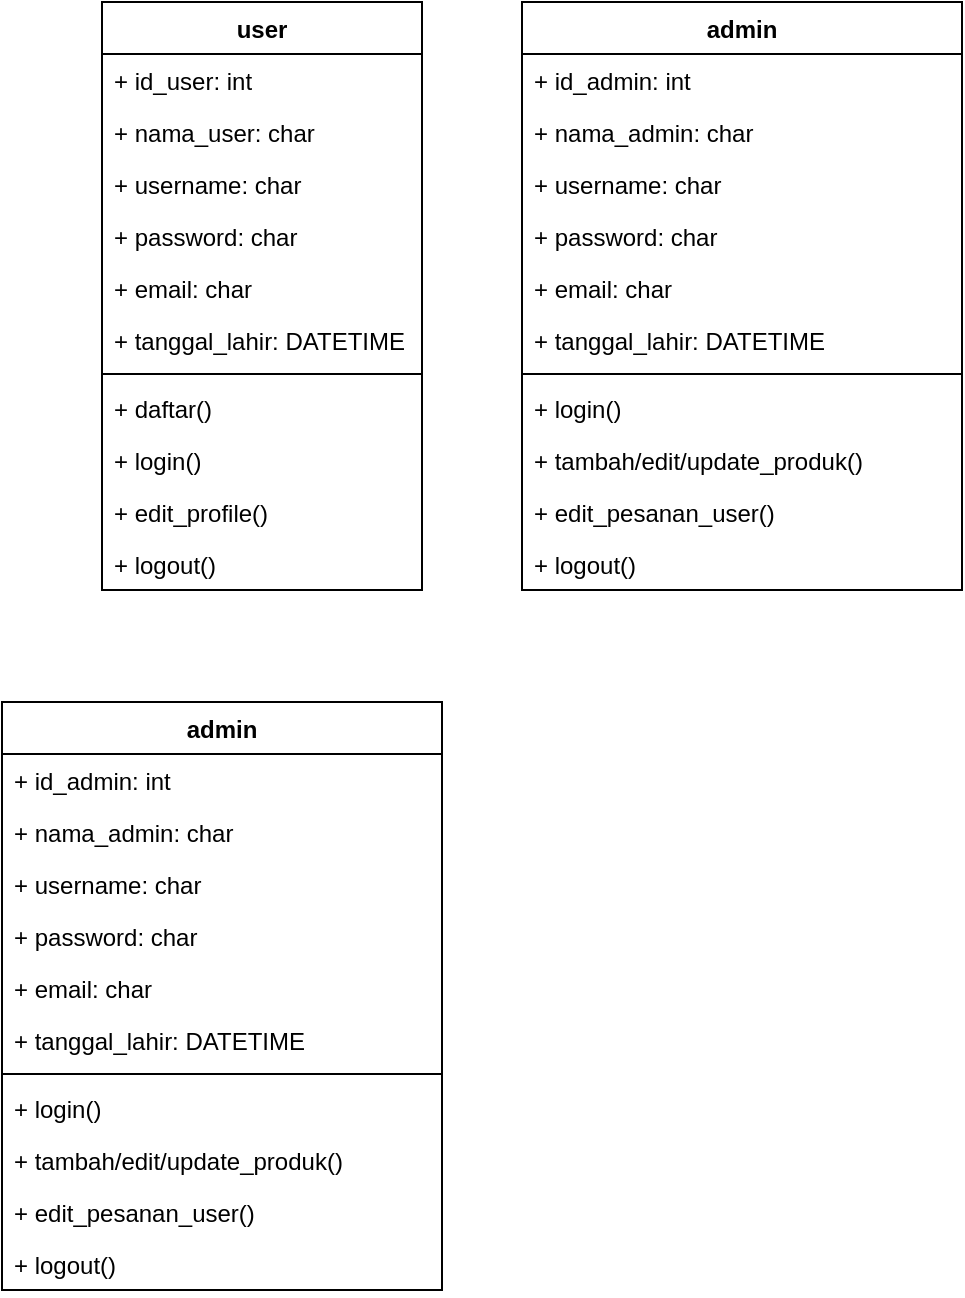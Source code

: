 <mxfile version="20.0.1" type="github">
  <diagram id="6cZJFQySEWqrWAV6sayz" name="Page-1">
    <mxGraphModel dx="723" dy="410" grid="1" gridSize="10" guides="1" tooltips="1" connect="1" arrows="1" fold="1" page="1" pageScale="1" pageWidth="850" pageHeight="1100" math="0" shadow="0">
      <root>
        <mxCell id="0" />
        <mxCell id="1" parent="0" />
        <mxCell id="yEh2iSxeI4Uh-Sf1ueAj-1" value="user" style="swimlane;fontStyle=1;align=center;verticalAlign=top;childLayout=stackLayout;horizontal=1;startSize=26;horizontalStack=0;resizeParent=1;resizeParentMax=0;resizeLast=0;collapsible=1;marginBottom=0;" vertex="1" parent="1">
          <mxGeometry x="240" y="280" width="160" height="294" as="geometry" />
        </mxCell>
        <mxCell id="yEh2iSxeI4Uh-Sf1ueAj-2" value="+ id_user: int" style="text;strokeColor=none;fillColor=none;align=left;verticalAlign=top;spacingLeft=4;spacingRight=4;overflow=hidden;rotatable=0;points=[[0,0.5],[1,0.5]];portConstraint=eastwest;" vertex="1" parent="yEh2iSxeI4Uh-Sf1ueAj-1">
          <mxGeometry y="26" width="160" height="26" as="geometry" />
        </mxCell>
        <mxCell id="yEh2iSxeI4Uh-Sf1ueAj-9" value="+ nama_user: char" style="text;strokeColor=none;fillColor=none;align=left;verticalAlign=top;spacingLeft=4;spacingRight=4;overflow=hidden;rotatable=0;points=[[0,0.5],[1,0.5]];portConstraint=eastwest;" vertex="1" parent="yEh2iSxeI4Uh-Sf1ueAj-1">
          <mxGeometry y="52" width="160" height="26" as="geometry" />
        </mxCell>
        <mxCell id="yEh2iSxeI4Uh-Sf1ueAj-10" value="+ username: char" style="text;strokeColor=none;fillColor=none;align=left;verticalAlign=top;spacingLeft=4;spacingRight=4;overflow=hidden;rotatable=0;points=[[0,0.5],[1,0.5]];portConstraint=eastwest;" vertex="1" parent="yEh2iSxeI4Uh-Sf1ueAj-1">
          <mxGeometry y="78" width="160" height="26" as="geometry" />
        </mxCell>
        <mxCell id="yEh2iSxeI4Uh-Sf1ueAj-11" value="+ password: char" style="text;strokeColor=none;fillColor=none;align=left;verticalAlign=top;spacingLeft=4;spacingRight=4;overflow=hidden;rotatable=0;points=[[0,0.5],[1,0.5]];portConstraint=eastwest;" vertex="1" parent="yEh2iSxeI4Uh-Sf1ueAj-1">
          <mxGeometry y="104" width="160" height="26" as="geometry" />
        </mxCell>
        <mxCell id="yEh2iSxeI4Uh-Sf1ueAj-12" value="+ email: char" style="text;strokeColor=none;fillColor=none;align=left;verticalAlign=top;spacingLeft=4;spacingRight=4;overflow=hidden;rotatable=0;points=[[0,0.5],[1,0.5]];portConstraint=eastwest;" vertex="1" parent="yEh2iSxeI4Uh-Sf1ueAj-1">
          <mxGeometry y="130" width="160" height="26" as="geometry" />
        </mxCell>
        <mxCell id="yEh2iSxeI4Uh-Sf1ueAj-13" value="+ tanggal_lahir: DATETIME" style="text;strokeColor=none;fillColor=none;align=left;verticalAlign=top;spacingLeft=4;spacingRight=4;overflow=hidden;rotatable=0;points=[[0,0.5],[1,0.5]];portConstraint=eastwest;" vertex="1" parent="yEh2iSxeI4Uh-Sf1ueAj-1">
          <mxGeometry y="156" width="160" height="26" as="geometry" />
        </mxCell>
        <mxCell id="yEh2iSxeI4Uh-Sf1ueAj-3" value="" style="line;strokeWidth=1;fillColor=none;align=left;verticalAlign=middle;spacingTop=-1;spacingLeft=3;spacingRight=3;rotatable=0;labelPosition=right;points=[];portConstraint=eastwest;" vertex="1" parent="yEh2iSxeI4Uh-Sf1ueAj-1">
          <mxGeometry y="182" width="160" height="8" as="geometry" />
        </mxCell>
        <mxCell id="yEh2iSxeI4Uh-Sf1ueAj-15" value="+ daftar()" style="text;strokeColor=none;fillColor=none;align=left;verticalAlign=top;spacingLeft=4;spacingRight=4;overflow=hidden;rotatable=0;points=[[0,0.5],[1,0.5]];portConstraint=eastwest;" vertex="1" parent="yEh2iSxeI4Uh-Sf1ueAj-1">
          <mxGeometry y="190" width="160" height="26" as="geometry" />
        </mxCell>
        <mxCell id="yEh2iSxeI4Uh-Sf1ueAj-4" value="+ login()" style="text;strokeColor=none;fillColor=none;align=left;verticalAlign=top;spacingLeft=4;spacingRight=4;overflow=hidden;rotatable=0;points=[[0,0.5],[1,0.5]];portConstraint=eastwest;" vertex="1" parent="yEh2iSxeI4Uh-Sf1ueAj-1">
          <mxGeometry y="216" width="160" height="26" as="geometry" />
        </mxCell>
        <mxCell id="yEh2iSxeI4Uh-Sf1ueAj-14" value="+ edit_profile()" style="text;strokeColor=none;fillColor=none;align=left;verticalAlign=top;spacingLeft=4;spacingRight=4;overflow=hidden;rotatable=0;points=[[0,0.5],[1,0.5]];portConstraint=eastwest;" vertex="1" parent="yEh2iSxeI4Uh-Sf1ueAj-1">
          <mxGeometry y="242" width="160" height="26" as="geometry" />
        </mxCell>
        <mxCell id="yEh2iSxeI4Uh-Sf1ueAj-16" value="+ logout()" style="text;strokeColor=none;fillColor=none;align=left;verticalAlign=top;spacingLeft=4;spacingRight=4;overflow=hidden;rotatable=0;points=[[0,0.5],[1,0.5]];portConstraint=eastwest;" vertex="1" parent="yEh2iSxeI4Uh-Sf1ueAj-1">
          <mxGeometry y="268" width="160" height="26" as="geometry" />
        </mxCell>
        <mxCell id="yEh2iSxeI4Uh-Sf1ueAj-17" value="admin" style="swimlane;fontStyle=1;align=center;verticalAlign=top;childLayout=stackLayout;horizontal=1;startSize=26;horizontalStack=0;resizeParent=1;resizeParentMax=0;resizeLast=0;collapsible=1;marginBottom=0;" vertex="1" parent="1">
          <mxGeometry x="450" y="280" width="220" height="294" as="geometry" />
        </mxCell>
        <mxCell id="yEh2iSxeI4Uh-Sf1ueAj-18" value="+ id_admin: int" style="text;strokeColor=none;fillColor=none;align=left;verticalAlign=top;spacingLeft=4;spacingRight=4;overflow=hidden;rotatable=0;points=[[0,0.5],[1,0.5]];portConstraint=eastwest;" vertex="1" parent="yEh2iSxeI4Uh-Sf1ueAj-17">
          <mxGeometry y="26" width="220" height="26" as="geometry" />
        </mxCell>
        <mxCell id="yEh2iSxeI4Uh-Sf1ueAj-19" value="+ nama_admin: char" style="text;strokeColor=none;fillColor=none;align=left;verticalAlign=top;spacingLeft=4;spacingRight=4;overflow=hidden;rotatable=0;points=[[0,0.5],[1,0.5]];portConstraint=eastwest;" vertex="1" parent="yEh2iSxeI4Uh-Sf1ueAj-17">
          <mxGeometry y="52" width="220" height="26" as="geometry" />
        </mxCell>
        <mxCell id="yEh2iSxeI4Uh-Sf1ueAj-20" value="+ username: char" style="text;strokeColor=none;fillColor=none;align=left;verticalAlign=top;spacingLeft=4;spacingRight=4;overflow=hidden;rotatable=0;points=[[0,0.5],[1,0.5]];portConstraint=eastwest;" vertex="1" parent="yEh2iSxeI4Uh-Sf1ueAj-17">
          <mxGeometry y="78" width="220" height="26" as="geometry" />
        </mxCell>
        <mxCell id="yEh2iSxeI4Uh-Sf1ueAj-21" value="+ password: char" style="text;strokeColor=none;fillColor=none;align=left;verticalAlign=top;spacingLeft=4;spacingRight=4;overflow=hidden;rotatable=0;points=[[0,0.5],[1,0.5]];portConstraint=eastwest;" vertex="1" parent="yEh2iSxeI4Uh-Sf1ueAj-17">
          <mxGeometry y="104" width="220" height="26" as="geometry" />
        </mxCell>
        <mxCell id="yEh2iSxeI4Uh-Sf1ueAj-22" value="+ email: char" style="text;strokeColor=none;fillColor=none;align=left;verticalAlign=top;spacingLeft=4;spacingRight=4;overflow=hidden;rotatable=0;points=[[0,0.5],[1,0.5]];portConstraint=eastwest;" vertex="1" parent="yEh2iSxeI4Uh-Sf1ueAj-17">
          <mxGeometry y="130" width="220" height="26" as="geometry" />
        </mxCell>
        <mxCell id="yEh2iSxeI4Uh-Sf1ueAj-23" value="+ tanggal_lahir: DATETIME" style="text;strokeColor=none;fillColor=none;align=left;verticalAlign=top;spacingLeft=4;spacingRight=4;overflow=hidden;rotatable=0;points=[[0,0.5],[1,0.5]];portConstraint=eastwest;" vertex="1" parent="yEh2iSxeI4Uh-Sf1ueAj-17">
          <mxGeometry y="156" width="220" height="26" as="geometry" />
        </mxCell>
        <mxCell id="yEh2iSxeI4Uh-Sf1ueAj-24" value="" style="line;strokeWidth=1;fillColor=none;align=left;verticalAlign=middle;spacingTop=-1;spacingLeft=3;spacingRight=3;rotatable=0;labelPosition=right;points=[];portConstraint=eastwest;" vertex="1" parent="yEh2iSxeI4Uh-Sf1ueAj-17">
          <mxGeometry y="182" width="220" height="8" as="geometry" />
        </mxCell>
        <mxCell id="yEh2iSxeI4Uh-Sf1ueAj-27" value="+ login()" style="text;strokeColor=none;fillColor=none;align=left;verticalAlign=top;spacingLeft=4;spacingRight=4;overflow=hidden;rotatable=0;points=[[0,0.5],[1,0.5]];portConstraint=eastwest;" vertex="1" parent="yEh2iSxeI4Uh-Sf1ueAj-17">
          <mxGeometry y="190" width="220" height="26" as="geometry" />
        </mxCell>
        <mxCell id="yEh2iSxeI4Uh-Sf1ueAj-25" value="+ tambah/edit/update_produk()" style="text;strokeColor=none;fillColor=none;align=left;verticalAlign=top;spacingLeft=4;spacingRight=4;overflow=hidden;rotatable=0;points=[[0,0.5],[1,0.5]];portConstraint=eastwest;" vertex="1" parent="yEh2iSxeI4Uh-Sf1ueAj-17">
          <mxGeometry y="216" width="220" height="26" as="geometry" />
        </mxCell>
        <mxCell id="yEh2iSxeI4Uh-Sf1ueAj-26" value="+ edit_pesanan_user()" style="text;strokeColor=none;fillColor=none;align=left;verticalAlign=top;spacingLeft=4;spacingRight=4;overflow=hidden;rotatable=0;points=[[0,0.5],[1,0.5]];portConstraint=eastwest;" vertex="1" parent="yEh2iSxeI4Uh-Sf1ueAj-17">
          <mxGeometry y="242" width="220" height="26" as="geometry" />
        </mxCell>
        <mxCell id="yEh2iSxeI4Uh-Sf1ueAj-28" value="+ logout()" style="text;strokeColor=none;fillColor=none;align=left;verticalAlign=top;spacingLeft=4;spacingRight=4;overflow=hidden;rotatable=0;points=[[0,0.5],[1,0.5]];portConstraint=eastwest;" vertex="1" parent="yEh2iSxeI4Uh-Sf1ueAj-17">
          <mxGeometry y="268" width="220" height="26" as="geometry" />
        </mxCell>
        <mxCell id="yEh2iSxeI4Uh-Sf1ueAj-29" value="admin" style="swimlane;fontStyle=1;align=center;verticalAlign=top;childLayout=stackLayout;horizontal=1;startSize=26;horizontalStack=0;resizeParent=1;resizeParentMax=0;resizeLast=0;collapsible=1;marginBottom=0;" vertex="1" parent="1">
          <mxGeometry x="190" y="630" width="220" height="294" as="geometry" />
        </mxCell>
        <mxCell id="yEh2iSxeI4Uh-Sf1ueAj-30" value="+ id_admin: int" style="text;strokeColor=none;fillColor=none;align=left;verticalAlign=top;spacingLeft=4;spacingRight=4;overflow=hidden;rotatable=0;points=[[0,0.5],[1,0.5]];portConstraint=eastwest;" vertex="1" parent="yEh2iSxeI4Uh-Sf1ueAj-29">
          <mxGeometry y="26" width="220" height="26" as="geometry" />
        </mxCell>
        <mxCell id="yEh2iSxeI4Uh-Sf1ueAj-31" value="+ nama_admin: char" style="text;strokeColor=none;fillColor=none;align=left;verticalAlign=top;spacingLeft=4;spacingRight=4;overflow=hidden;rotatable=0;points=[[0,0.5],[1,0.5]];portConstraint=eastwest;" vertex="1" parent="yEh2iSxeI4Uh-Sf1ueAj-29">
          <mxGeometry y="52" width="220" height="26" as="geometry" />
        </mxCell>
        <mxCell id="yEh2iSxeI4Uh-Sf1ueAj-32" value="+ username: char" style="text;strokeColor=none;fillColor=none;align=left;verticalAlign=top;spacingLeft=4;spacingRight=4;overflow=hidden;rotatable=0;points=[[0,0.5],[1,0.5]];portConstraint=eastwest;" vertex="1" parent="yEh2iSxeI4Uh-Sf1ueAj-29">
          <mxGeometry y="78" width="220" height="26" as="geometry" />
        </mxCell>
        <mxCell id="yEh2iSxeI4Uh-Sf1ueAj-33" value="+ password: char" style="text;strokeColor=none;fillColor=none;align=left;verticalAlign=top;spacingLeft=4;spacingRight=4;overflow=hidden;rotatable=0;points=[[0,0.5],[1,0.5]];portConstraint=eastwest;" vertex="1" parent="yEh2iSxeI4Uh-Sf1ueAj-29">
          <mxGeometry y="104" width="220" height="26" as="geometry" />
        </mxCell>
        <mxCell id="yEh2iSxeI4Uh-Sf1ueAj-34" value="+ email: char" style="text;strokeColor=none;fillColor=none;align=left;verticalAlign=top;spacingLeft=4;spacingRight=4;overflow=hidden;rotatable=0;points=[[0,0.5],[1,0.5]];portConstraint=eastwest;" vertex="1" parent="yEh2iSxeI4Uh-Sf1ueAj-29">
          <mxGeometry y="130" width="220" height="26" as="geometry" />
        </mxCell>
        <mxCell id="yEh2iSxeI4Uh-Sf1ueAj-35" value="+ tanggal_lahir: DATETIME" style="text;strokeColor=none;fillColor=none;align=left;verticalAlign=top;spacingLeft=4;spacingRight=4;overflow=hidden;rotatable=0;points=[[0,0.5],[1,0.5]];portConstraint=eastwest;" vertex="1" parent="yEh2iSxeI4Uh-Sf1ueAj-29">
          <mxGeometry y="156" width="220" height="26" as="geometry" />
        </mxCell>
        <mxCell id="yEh2iSxeI4Uh-Sf1ueAj-36" value="" style="line;strokeWidth=1;fillColor=none;align=left;verticalAlign=middle;spacingTop=-1;spacingLeft=3;spacingRight=3;rotatable=0;labelPosition=right;points=[];portConstraint=eastwest;" vertex="1" parent="yEh2iSxeI4Uh-Sf1ueAj-29">
          <mxGeometry y="182" width="220" height="8" as="geometry" />
        </mxCell>
        <mxCell id="yEh2iSxeI4Uh-Sf1ueAj-37" value="+ login()" style="text;strokeColor=none;fillColor=none;align=left;verticalAlign=top;spacingLeft=4;spacingRight=4;overflow=hidden;rotatable=0;points=[[0,0.5],[1,0.5]];portConstraint=eastwest;" vertex="1" parent="yEh2iSxeI4Uh-Sf1ueAj-29">
          <mxGeometry y="190" width="220" height="26" as="geometry" />
        </mxCell>
        <mxCell id="yEh2iSxeI4Uh-Sf1ueAj-38" value="+ tambah/edit/update_produk()" style="text;strokeColor=none;fillColor=none;align=left;verticalAlign=top;spacingLeft=4;spacingRight=4;overflow=hidden;rotatable=0;points=[[0,0.5],[1,0.5]];portConstraint=eastwest;" vertex="1" parent="yEh2iSxeI4Uh-Sf1ueAj-29">
          <mxGeometry y="216" width="220" height="26" as="geometry" />
        </mxCell>
        <mxCell id="yEh2iSxeI4Uh-Sf1ueAj-39" value="+ edit_pesanan_user()" style="text;strokeColor=none;fillColor=none;align=left;verticalAlign=top;spacingLeft=4;spacingRight=4;overflow=hidden;rotatable=0;points=[[0,0.5],[1,0.5]];portConstraint=eastwest;" vertex="1" parent="yEh2iSxeI4Uh-Sf1ueAj-29">
          <mxGeometry y="242" width="220" height="26" as="geometry" />
        </mxCell>
        <mxCell id="yEh2iSxeI4Uh-Sf1ueAj-40" value="+ logout()" style="text;strokeColor=none;fillColor=none;align=left;verticalAlign=top;spacingLeft=4;spacingRight=4;overflow=hidden;rotatable=0;points=[[0,0.5],[1,0.5]];portConstraint=eastwest;" vertex="1" parent="yEh2iSxeI4Uh-Sf1ueAj-29">
          <mxGeometry y="268" width="220" height="26" as="geometry" />
        </mxCell>
      </root>
    </mxGraphModel>
  </diagram>
</mxfile>
